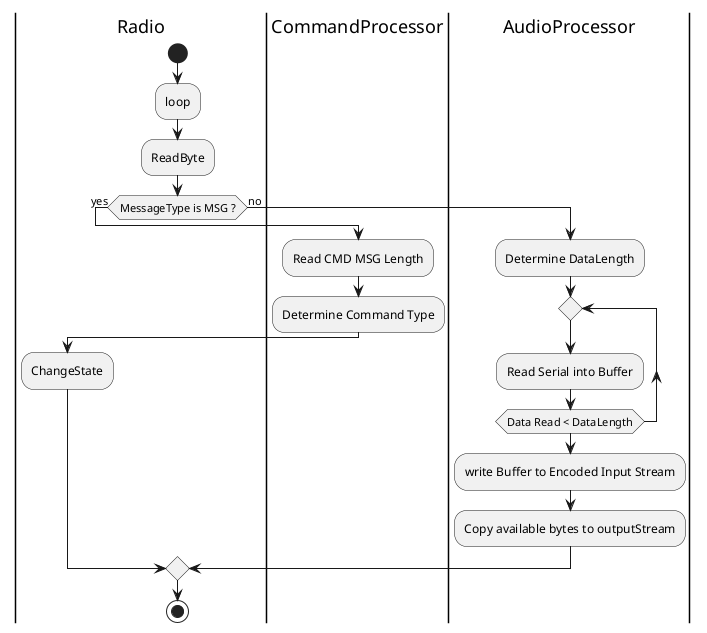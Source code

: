 @startuml

|Radio|
start
:loop;
:ReadByte;

if (MessageType is MSG ?) then (yes)
|CommandProcessor|
:Read CMD MSG Length;
:Determine Command Type;
|Radio|
:ChangeState;
else (no)
|AudioProcessor|
:Determine DataLength;

repeat
  :Read Serial into Buffer;
repeat while (Data Read < DataLength)

|AudioProcessor|
:write Buffer to Encoded Input Stream;
:Copy available bytes to outputStream;
endif
|Radio|
stop

@enduml
